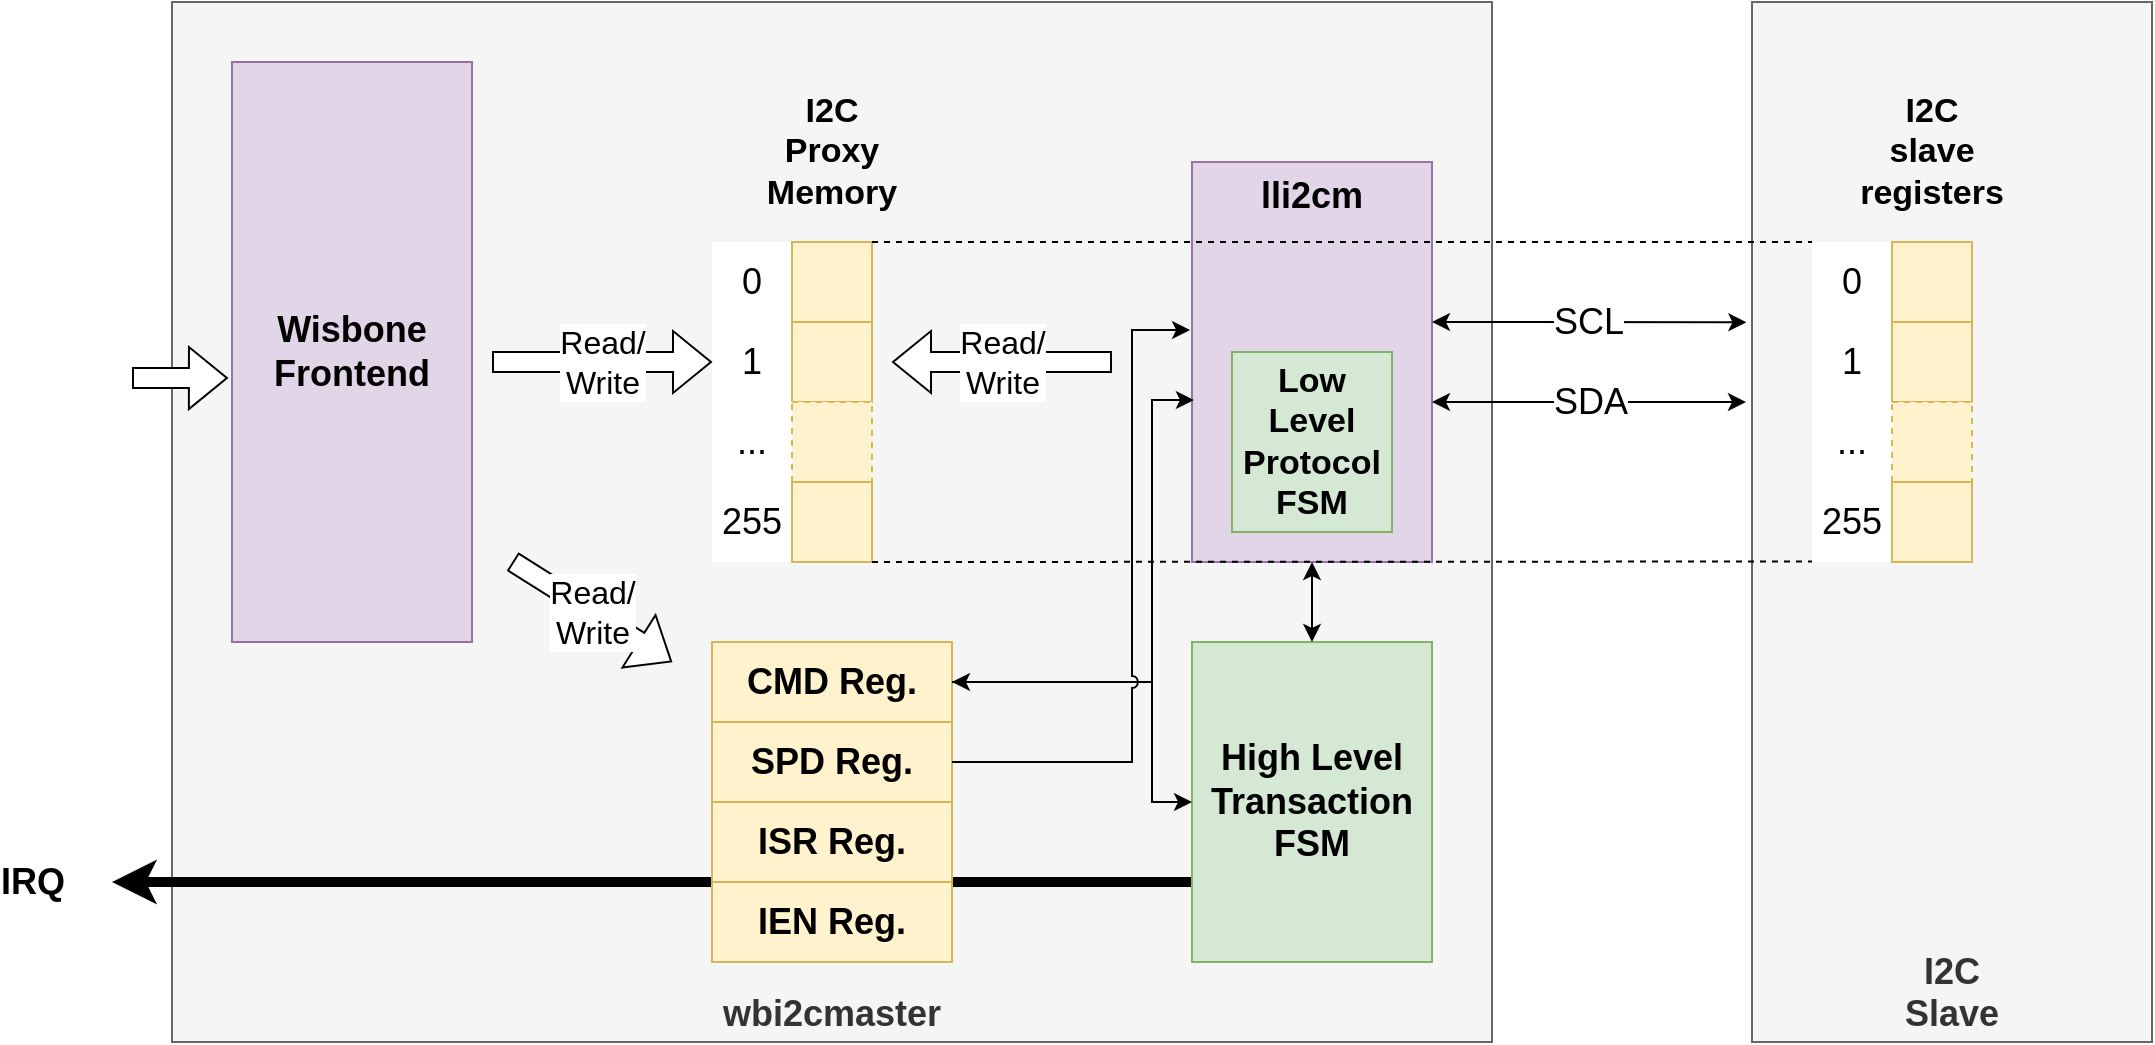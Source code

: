 <mxfile version="24.7.5">
  <diagram name="Page-1" id="HhAsQGpkHMBNVi5HSgb-">
    <mxGraphModel dx="2200" dy="1929" grid="1" gridSize="10" guides="1" tooltips="1" connect="1" arrows="1" fold="1" page="1" pageScale="1" pageWidth="850" pageHeight="1100" math="0" shadow="0">
      <root>
        <mxCell id="0" />
        <mxCell id="1" parent="0" />
        <mxCell id="QymxJ_FqeQYcQsXggECh-10" value="wbi2cmaster" style="rounded=0;whiteSpace=wrap;html=1;fontSize=18;fontStyle=1;verticalAlign=bottom;fillColor=#f5f5f5;fontColor=#333333;strokeColor=#666666;" parent="1" vertex="1">
          <mxGeometry x="-150" y="-40" width="660" height="520" as="geometry" />
        </mxCell>
        <mxCell id="QymxJ_FqeQYcQsXggECh-34" value="&lt;font style=&quot;font-size: 18px;&quot;&gt;&lt;b&gt;IRQ&lt;/b&gt;&lt;/font&gt;" style="endArrow=classic;html=1;rounded=0;exitX=0;exitY=0.75;exitDx=0;exitDy=0;strokeWidth=5.118;" parent="1" source="QymxJ_FqeQYcQsXggECh-14" edge="1">
          <mxGeometry x="1" y="40" width="50" height="50" relative="1" as="geometry">
            <mxPoint x="-60" y="420" as="sourcePoint" />
            <mxPoint x="-180" y="400" as="targetPoint" />
            <mxPoint x="-40" y="-40" as="offset" />
          </mxGeometry>
        </mxCell>
        <mxCell id="QymxJ_FqeQYcQsXggECh-2" value="&lt;font style=&quot;font-size: 18px;&quot;&gt;0&lt;/font&gt;" style="rounded=0;whiteSpace=wrap;html=1;strokeColor=none;" parent="1" vertex="1">
          <mxGeometry x="120" y="80" width="40" height="40" as="geometry" />
        </mxCell>
        <mxCell id="QymxJ_FqeQYcQsXggECh-1" value="" style="rounded=0;whiteSpace=wrap;html=1;fillColor=#fff2cc;strokeColor=#d6b656;" parent="1" vertex="1">
          <mxGeometry x="160" y="80" width="40" height="40" as="geometry" />
        </mxCell>
        <mxCell id="QymxJ_FqeQYcQsXggECh-3" value="&lt;font style=&quot;font-size: 18px;&quot;&gt;1&lt;/font&gt;" style="rounded=0;whiteSpace=wrap;html=1;strokeColor=none;" parent="1" vertex="1">
          <mxGeometry x="120" y="120" width="40" height="40" as="geometry" />
        </mxCell>
        <mxCell id="QymxJ_FqeQYcQsXggECh-4" value="" style="rounded=0;whiteSpace=wrap;html=1;fillColor=#fff2cc;strokeColor=#d6b656;" parent="1" vertex="1">
          <mxGeometry x="160" y="120" width="40" height="40" as="geometry" />
        </mxCell>
        <mxCell id="QymxJ_FqeQYcQsXggECh-5" value="&lt;font style=&quot;font-size: 18px;&quot;&gt;...&lt;/font&gt;" style="rounded=0;whiteSpace=wrap;html=1;strokeColor=none;" parent="1" vertex="1">
          <mxGeometry x="120" y="160" width="40" height="40" as="geometry" />
        </mxCell>
        <mxCell id="QymxJ_FqeQYcQsXggECh-6" value="" style="rounded=0;whiteSpace=wrap;html=1;dashed=1;fillColor=#fff2cc;strokeColor=#d6b656;" parent="1" vertex="1">
          <mxGeometry x="160" y="160" width="40" height="40" as="geometry" />
        </mxCell>
        <mxCell id="QymxJ_FqeQYcQsXggECh-7" value="255" style="rounded=0;whiteSpace=wrap;html=1;strokeColor=none;fontSize=18;" parent="1" vertex="1">
          <mxGeometry x="120" y="200" width="40" height="40" as="geometry" />
        </mxCell>
        <mxCell id="QymxJ_FqeQYcQsXggECh-8" value="" style="rounded=0;whiteSpace=wrap;html=1;fillColor=#fff2cc;strokeColor=#d6b656;" parent="1" vertex="1">
          <mxGeometry x="160" y="200" width="40" height="40" as="geometry" />
        </mxCell>
        <mxCell id="QymxJ_FqeQYcQsXggECh-9" value="I2C&lt;div&gt;Proxy Memory&lt;/div&gt;" style="text;html=1;align=center;verticalAlign=middle;whiteSpace=wrap;rounded=0;fontSize=17;fontStyle=1" parent="1" vertex="1">
          <mxGeometry x="150" y="20" width="60" height="30" as="geometry" />
        </mxCell>
        <mxCell id="QymxJ_FqeQYcQsXggECh-12" value="Wisbone&lt;div style=&quot;font-size: 18px;&quot;&gt;Frontend&lt;/div&gt;" style="rounded=0;whiteSpace=wrap;html=1;fontSize=18;fontStyle=1;fillColor=#e1d5e7;strokeColor=#9673a6;" parent="1" vertex="1">
          <mxGeometry x="-120" y="-10" width="120" height="290" as="geometry" />
        </mxCell>
        <mxCell id="QymxJ_FqeQYcQsXggECh-13" value="lli2cm" style="rounded=0;whiteSpace=wrap;html=1;fontSize=18;fontStyle=1;fillColor=#e1d5e7;strokeColor=#9673a6;verticalAlign=top;" parent="1" vertex="1">
          <mxGeometry x="360" y="40" width="120" height="200" as="geometry" />
        </mxCell>
        <mxCell id="QymxJ_FqeQYcQsXggECh-14" value="High Level&lt;div&gt;Transaction&lt;/div&gt;&lt;div&gt;FSM&lt;/div&gt;" style="rounded=0;whiteSpace=wrap;html=1;fontSize=18;fontStyle=1;fillColor=#d5e8d4;strokeColor=#82b366;" parent="1" vertex="1">
          <mxGeometry x="360" y="280" width="120" height="160" as="geometry" />
        </mxCell>
        <mxCell id="QymxJ_FqeQYcQsXggECh-16" value="&lt;font style=&quot;font-size: 16px;&quot;&gt;Read/&lt;/font&gt;&lt;div style=&quot;font-size: 16px;&quot;&gt;&lt;font style=&quot;font-size: 16px;&quot;&gt;Write&lt;/font&gt;&lt;/div&gt;" style="shape=flexArrow;endArrow=classic;html=1;rounded=0;entryX=0;entryY=0.5;entryDx=0;entryDy=0;fillColor=default;" parent="1" target="QymxJ_FqeQYcQsXggECh-3" edge="1">
          <mxGeometry width="50" height="50" relative="1" as="geometry">
            <mxPoint x="10" y="140" as="sourcePoint" />
            <mxPoint x="100" y="139.5" as="targetPoint" />
          </mxGeometry>
        </mxCell>
        <mxCell id="QymxJ_FqeQYcQsXggECh-17" value="CMD Reg." style="rounded=0;whiteSpace=wrap;html=1;fontSize=18;fontStyle=1;fillColor=#fff2cc;strokeColor=#d6b656;" parent="1" vertex="1">
          <mxGeometry x="120" y="280" width="120" height="40" as="geometry" />
        </mxCell>
        <mxCell id="QymxJ_FqeQYcQsXggECh-19" value="SPD Reg." style="rounded=0;whiteSpace=wrap;html=1;fontSize=18;fontStyle=1;fillColor=#fff2cc;strokeColor=#d6b656;" parent="1" vertex="1">
          <mxGeometry x="120" y="320" width="120" height="40" as="geometry" />
        </mxCell>
        <mxCell id="QymxJ_FqeQYcQsXggECh-20" value="ISR Reg." style="rounded=0;whiteSpace=wrap;html=1;fontSize=18;fontStyle=1;fillColor=#fff2cc;strokeColor=#d6b656;" parent="1" vertex="1">
          <mxGeometry x="120" y="360" width="120" height="40" as="geometry" />
        </mxCell>
        <mxCell id="QymxJ_FqeQYcQsXggECh-21" value="IEN Reg." style="rounded=0;whiteSpace=wrap;html=1;fontSize=18;fontStyle=1;fillColor=#fff2cc;strokeColor=#d6b656;" parent="1" vertex="1">
          <mxGeometry x="120" y="400" width="120" height="40" as="geometry" />
        </mxCell>
        <mxCell id="QymxJ_FqeQYcQsXggECh-23" value="" style="endArrow=classic;html=1;rounded=0;exitX=0.5;exitY=0;exitDx=0;exitDy=0;entryX=0.5;entryY=1;entryDx=0;entryDy=0;startArrow=classic;startFill=1;" parent="1" source="QymxJ_FqeQYcQsXggECh-14" target="QymxJ_FqeQYcQsXggECh-13" edge="1">
          <mxGeometry width="50" height="50" relative="1" as="geometry">
            <mxPoint x="600" y="220" as="sourcePoint" />
            <mxPoint x="650" y="170" as="targetPoint" />
          </mxGeometry>
        </mxCell>
        <mxCell id="QymxJ_FqeQYcQsXggECh-25" value="" style="endArrow=classic;html=1;rounded=0;edgeStyle=orthogonalEdgeStyle;" parent="1" source="QymxJ_FqeQYcQsXggECh-17" target="QymxJ_FqeQYcQsXggECh-14" edge="1">
          <mxGeometry width="50" height="50" relative="1" as="geometry">
            <mxPoint x="700" y="320" as="sourcePoint" />
            <mxPoint x="750" y="270" as="targetPoint" />
            <Array as="points">
              <mxPoint x="340" y="300" />
              <mxPoint x="340" y="360" />
            </Array>
          </mxGeometry>
        </mxCell>
        <mxCell id="QymxJ_FqeQYcQsXggECh-27" value="SCL" style="endArrow=classic;startArrow=classic;html=1;rounded=0;exitX=1;exitY=0.4;exitDx=0;exitDy=0;exitPerimeter=0;fontSize=18;entryX=-0.014;entryY=0.308;entryDx=0;entryDy=0;entryPerimeter=0;" parent="1" source="QymxJ_FqeQYcQsXggECh-13" target="QymxJ_FqeQYcQsXggECh-29" edge="1">
          <mxGeometry width="50" height="50" relative="1" as="geometry">
            <mxPoint x="650" y="120" as="sourcePoint" />
            <mxPoint x="720" y="121" as="targetPoint" />
          </mxGeometry>
        </mxCell>
        <mxCell id="QymxJ_FqeQYcQsXggECh-28" value="SDA" style="endArrow=classic;startArrow=classic;html=1;rounded=0;fontSize=18;" parent="1" edge="1">
          <mxGeometry width="50" height="50" relative="1" as="geometry">
            <mxPoint x="480" y="160" as="sourcePoint" />
            <mxPoint x="637" y="160" as="targetPoint" />
          </mxGeometry>
        </mxCell>
        <mxCell id="QymxJ_FqeQYcQsXggECh-29" value="I2C&lt;div style=&quot;font-size: 18px;&quot;&gt;Slave&lt;/div&gt;" style="rounded=0;whiteSpace=wrap;html=1;fontSize=18;fontStyle=1;fillColor=#f5f5f5;strokeColor=#666666;verticalAlign=bottom;fontColor=#333333;" parent="1" vertex="1">
          <mxGeometry x="640" y="-40" width="200" height="520" as="geometry" />
        </mxCell>
        <mxCell id="QymxJ_FqeQYcQsXggECh-30" value="&lt;font style=&quot;font-size: 16px;&quot;&gt;Read/&lt;/font&gt;&lt;div style=&quot;font-size: 16px;&quot;&gt;&lt;font style=&quot;font-size: 16px;&quot;&gt;Write&lt;/font&gt;&lt;/div&gt;" style="shape=flexArrow;endArrow=classic;html=1;rounded=0;fillColor=default;" parent="1" edge="1">
          <mxGeometry width="50" height="50" relative="1" as="geometry">
            <mxPoint x="320" y="140" as="sourcePoint" />
            <mxPoint x="210" y="140" as="targetPoint" />
          </mxGeometry>
        </mxCell>
        <mxCell id="QymxJ_FqeQYcQsXggECh-31" value="" style="endArrow=classic;html=1;rounded=0;edgeStyle=orthogonalEdgeStyle;startArrow=classic;startFill=1;entryX=0.008;entryY=0.595;entryDx=0;entryDy=0;entryPerimeter=0;" parent="1" source="QymxJ_FqeQYcQsXggECh-17" target="QymxJ_FqeQYcQsXggECh-13" edge="1">
          <mxGeometry width="50" height="50" relative="1" as="geometry">
            <mxPoint x="280" y="260" as="sourcePoint" />
            <mxPoint x="330" y="210" as="targetPoint" />
            <Array as="points">
              <mxPoint x="340" y="300" />
              <mxPoint x="340" y="159" />
            </Array>
          </mxGeometry>
        </mxCell>
        <mxCell id="QymxJ_FqeQYcQsXggECh-32" value="" style="endArrow=classic;html=1;rounded=0;edgeStyle=orthogonalEdgeStyle;entryX=-0.008;entryY=0.42;entryDx=0;entryDy=0;entryPerimeter=0;jumpStyle=arc;" parent="1" source="QymxJ_FqeQYcQsXggECh-19" target="QymxJ_FqeQYcQsXggECh-13" edge="1">
          <mxGeometry width="50" height="50" relative="1" as="geometry">
            <mxPoint x="10" y="340" as="sourcePoint" />
            <mxPoint x="330" y="-230" as="targetPoint" />
            <Array as="points">
              <mxPoint x="330" y="340" />
              <mxPoint x="330" y="124" />
            </Array>
          </mxGeometry>
        </mxCell>
        <mxCell id="QymxJ_FqeQYcQsXggECh-36" value="" style="shape=flexArrow;endArrow=classic;html=1;rounded=0;entryX=-0.017;entryY=0.545;entryDx=0;entryDy=0;entryPerimeter=0;fillColor=default;" parent="1" target="QymxJ_FqeQYcQsXggECh-12" edge="1">
          <mxGeometry width="50" height="50" relative="1" as="geometry">
            <mxPoint x="-170" y="148" as="sourcePoint" />
            <mxPoint x="-170" y="130" as="targetPoint" />
          </mxGeometry>
        </mxCell>
        <mxCell id="QymxJ_FqeQYcQsXggECh-39" value="&lt;font style=&quot;font-size: 16px;&quot;&gt;Read/&lt;/font&gt;&lt;div style=&quot;font-size: 16px;&quot;&gt;&lt;font style=&quot;font-size: 16px;&quot;&gt;Write&lt;/font&gt;&lt;/div&gt;" style="shape=flexArrow;endArrow=classic;html=1;rounded=0;exitX=0.258;exitY=0.538;exitDx=0;exitDy=0;exitPerimeter=0;fillColor=default;" parent="1" source="QymxJ_FqeQYcQsXggECh-10" edge="1">
          <mxGeometry width="50" height="50" relative="1" as="geometry">
            <mxPoint x="20" y="170" as="sourcePoint" />
            <mxPoint x="100" y="290" as="targetPoint" />
          </mxGeometry>
        </mxCell>
        <mxCell id="QymxJ_FqeQYcQsXggECh-42" value="Low Level&lt;div style=&quot;font-size: 17px;&quot;&gt;Protocol FSM&lt;/div&gt;" style="rounded=0;whiteSpace=wrap;html=1;fontSize=17;fontStyle=1;fillColor=#d5e8d4;strokeColor=#82b366;" parent="1" vertex="1">
          <mxGeometry x="380" y="135" width="80" height="90" as="geometry" />
        </mxCell>
        <mxCell id="QymxJ_FqeQYcQsXggECh-44" value="&lt;font style=&quot;font-size: 18px;&quot;&gt;0&lt;/font&gt;" style="rounded=0;whiteSpace=wrap;html=1;strokeColor=none;" parent="1" vertex="1">
          <mxGeometry x="670" y="80" width="40" height="40" as="geometry" />
        </mxCell>
        <mxCell id="QymxJ_FqeQYcQsXggECh-45" value="" style="rounded=0;whiteSpace=wrap;html=1;fillColor=#fff2cc;strokeColor=#d6b656;" parent="1" vertex="1">
          <mxGeometry x="710" y="80" width="40" height="40" as="geometry" />
        </mxCell>
        <mxCell id="QymxJ_FqeQYcQsXggECh-46" value="&lt;font style=&quot;font-size: 18px;&quot;&gt;1&lt;/font&gt;" style="rounded=0;whiteSpace=wrap;html=1;strokeColor=none;" parent="1" vertex="1">
          <mxGeometry x="670" y="120" width="40" height="40" as="geometry" />
        </mxCell>
        <mxCell id="QymxJ_FqeQYcQsXggECh-47" value="" style="rounded=0;whiteSpace=wrap;html=1;fillColor=#fff2cc;strokeColor=#d6b656;" parent="1" vertex="1">
          <mxGeometry x="710" y="120" width="40" height="40" as="geometry" />
        </mxCell>
        <mxCell id="QymxJ_FqeQYcQsXggECh-48" value="&lt;font style=&quot;font-size: 18px;&quot;&gt;...&lt;/font&gt;" style="rounded=0;whiteSpace=wrap;html=1;strokeColor=none;" parent="1" vertex="1">
          <mxGeometry x="670" y="160" width="40" height="40" as="geometry" />
        </mxCell>
        <mxCell id="QymxJ_FqeQYcQsXggECh-49" value="" style="rounded=0;whiteSpace=wrap;html=1;dashed=1;fillColor=#fff2cc;strokeColor=#d6b656;" parent="1" vertex="1">
          <mxGeometry x="710" y="160" width="40" height="40" as="geometry" />
        </mxCell>
        <mxCell id="QymxJ_FqeQYcQsXggECh-50" value="255" style="rounded=0;whiteSpace=wrap;html=1;strokeColor=none;fontSize=18;" parent="1" vertex="1">
          <mxGeometry x="670" y="200" width="40" height="40" as="geometry" />
        </mxCell>
        <mxCell id="QymxJ_FqeQYcQsXggECh-51" value="" style="rounded=0;whiteSpace=wrap;html=1;fillColor=#fff2cc;strokeColor=#d6b656;" parent="1" vertex="1">
          <mxGeometry x="710" y="200" width="40" height="40" as="geometry" />
        </mxCell>
        <mxCell id="QymxJ_FqeQYcQsXggECh-52" value="I2C slave&lt;div&gt;registers&lt;/div&gt;" style="text;html=1;align=center;verticalAlign=middle;whiteSpace=wrap;rounded=0;fontSize=17;fontStyle=1" parent="1" vertex="1">
          <mxGeometry x="700" y="20" width="60" height="30" as="geometry" />
        </mxCell>
        <mxCell id="QymxJ_FqeQYcQsXggECh-54" value="" style="endArrow=none;html=1;rounded=0;exitX=1;exitY=0;exitDx=0;exitDy=0;entryX=0;entryY=0;entryDx=0;entryDy=0;dashed=1;" parent="1" source="QymxJ_FqeQYcQsXggECh-1" target="QymxJ_FqeQYcQsXggECh-44" edge="1">
          <mxGeometry width="50" height="50" relative="1" as="geometry">
            <mxPoint x="350" y="-120" as="sourcePoint" />
            <mxPoint x="400" y="-170" as="targetPoint" />
          </mxGeometry>
        </mxCell>
        <mxCell id="QymxJ_FqeQYcQsXggECh-55" value="" style="endArrow=none;html=1;rounded=0;exitX=1;exitY=1;exitDx=0;exitDy=0;entryX=0.15;entryY=0.538;entryDx=0;entryDy=0;dashed=1;entryPerimeter=0;" parent="1" source="QymxJ_FqeQYcQsXggECh-8" target="QymxJ_FqeQYcQsXggECh-29" edge="1">
          <mxGeometry width="50" height="50" relative="1" as="geometry">
            <mxPoint x="210" y="90" as="sourcePoint" />
            <mxPoint x="680" y="90" as="targetPoint" />
          </mxGeometry>
        </mxCell>
      </root>
    </mxGraphModel>
  </diagram>
</mxfile>
